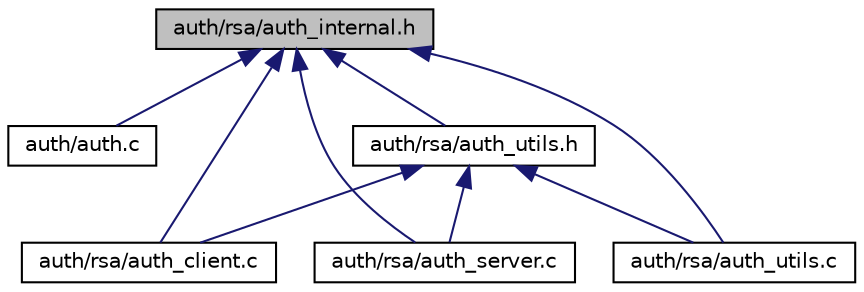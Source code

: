 digraph "auth/rsa/auth_internal.h"
{
  edge [fontname="Helvetica",fontsize="10",labelfontname="Helvetica",labelfontsize="10"];
  node [fontname="Helvetica",fontsize="10",shape=record];
  Node11 [label="auth/rsa/auth_internal.h",height=0.2,width=0.4,color="black", fillcolor="grey75", style="filled", fontcolor="black"];
  Node11 -> Node12 [dir="back",color="midnightblue",fontsize="10",style="solid",fontname="Helvetica"];
  Node12 [label="auth/auth.c",height=0.2,width=0.4,color="black", fillcolor="white", style="filled",URL="$auth_8c.html"];
  Node11 -> Node13 [dir="back",color="midnightblue",fontsize="10",style="solid",fontname="Helvetica"];
  Node13 [label="auth/rsa/auth_client.c",height=0.2,width=0.4,color="black", fillcolor="white", style="filled",URL="$rsa_2auth__client_8c.html"];
  Node11 -> Node14 [dir="back",color="midnightblue",fontsize="10",style="solid",fontname="Helvetica"];
  Node14 [label="auth/rsa/auth_utils.h",height=0.2,width=0.4,color="black", fillcolor="white", style="filled",URL="$rsa_2auth__utils_8h.html"];
  Node14 -> Node13 [dir="back",color="midnightblue",fontsize="10",style="solid",fontname="Helvetica"];
  Node14 -> Node15 [dir="back",color="midnightblue",fontsize="10",style="solid",fontname="Helvetica"];
  Node15 [label="auth/rsa/auth_server.c",height=0.2,width=0.4,color="black", fillcolor="white", style="filled",URL="$rsa_2auth__server_8c.html"];
  Node14 -> Node16 [dir="back",color="midnightblue",fontsize="10",style="solid",fontname="Helvetica"];
  Node16 [label="auth/rsa/auth_utils.c",height=0.2,width=0.4,color="black", fillcolor="white", style="filled",URL="$auth__utils_8c.html"];
  Node11 -> Node15 [dir="back",color="midnightblue",fontsize="10",style="solid",fontname="Helvetica"];
  Node11 -> Node16 [dir="back",color="midnightblue",fontsize="10",style="solid",fontname="Helvetica"];
}
